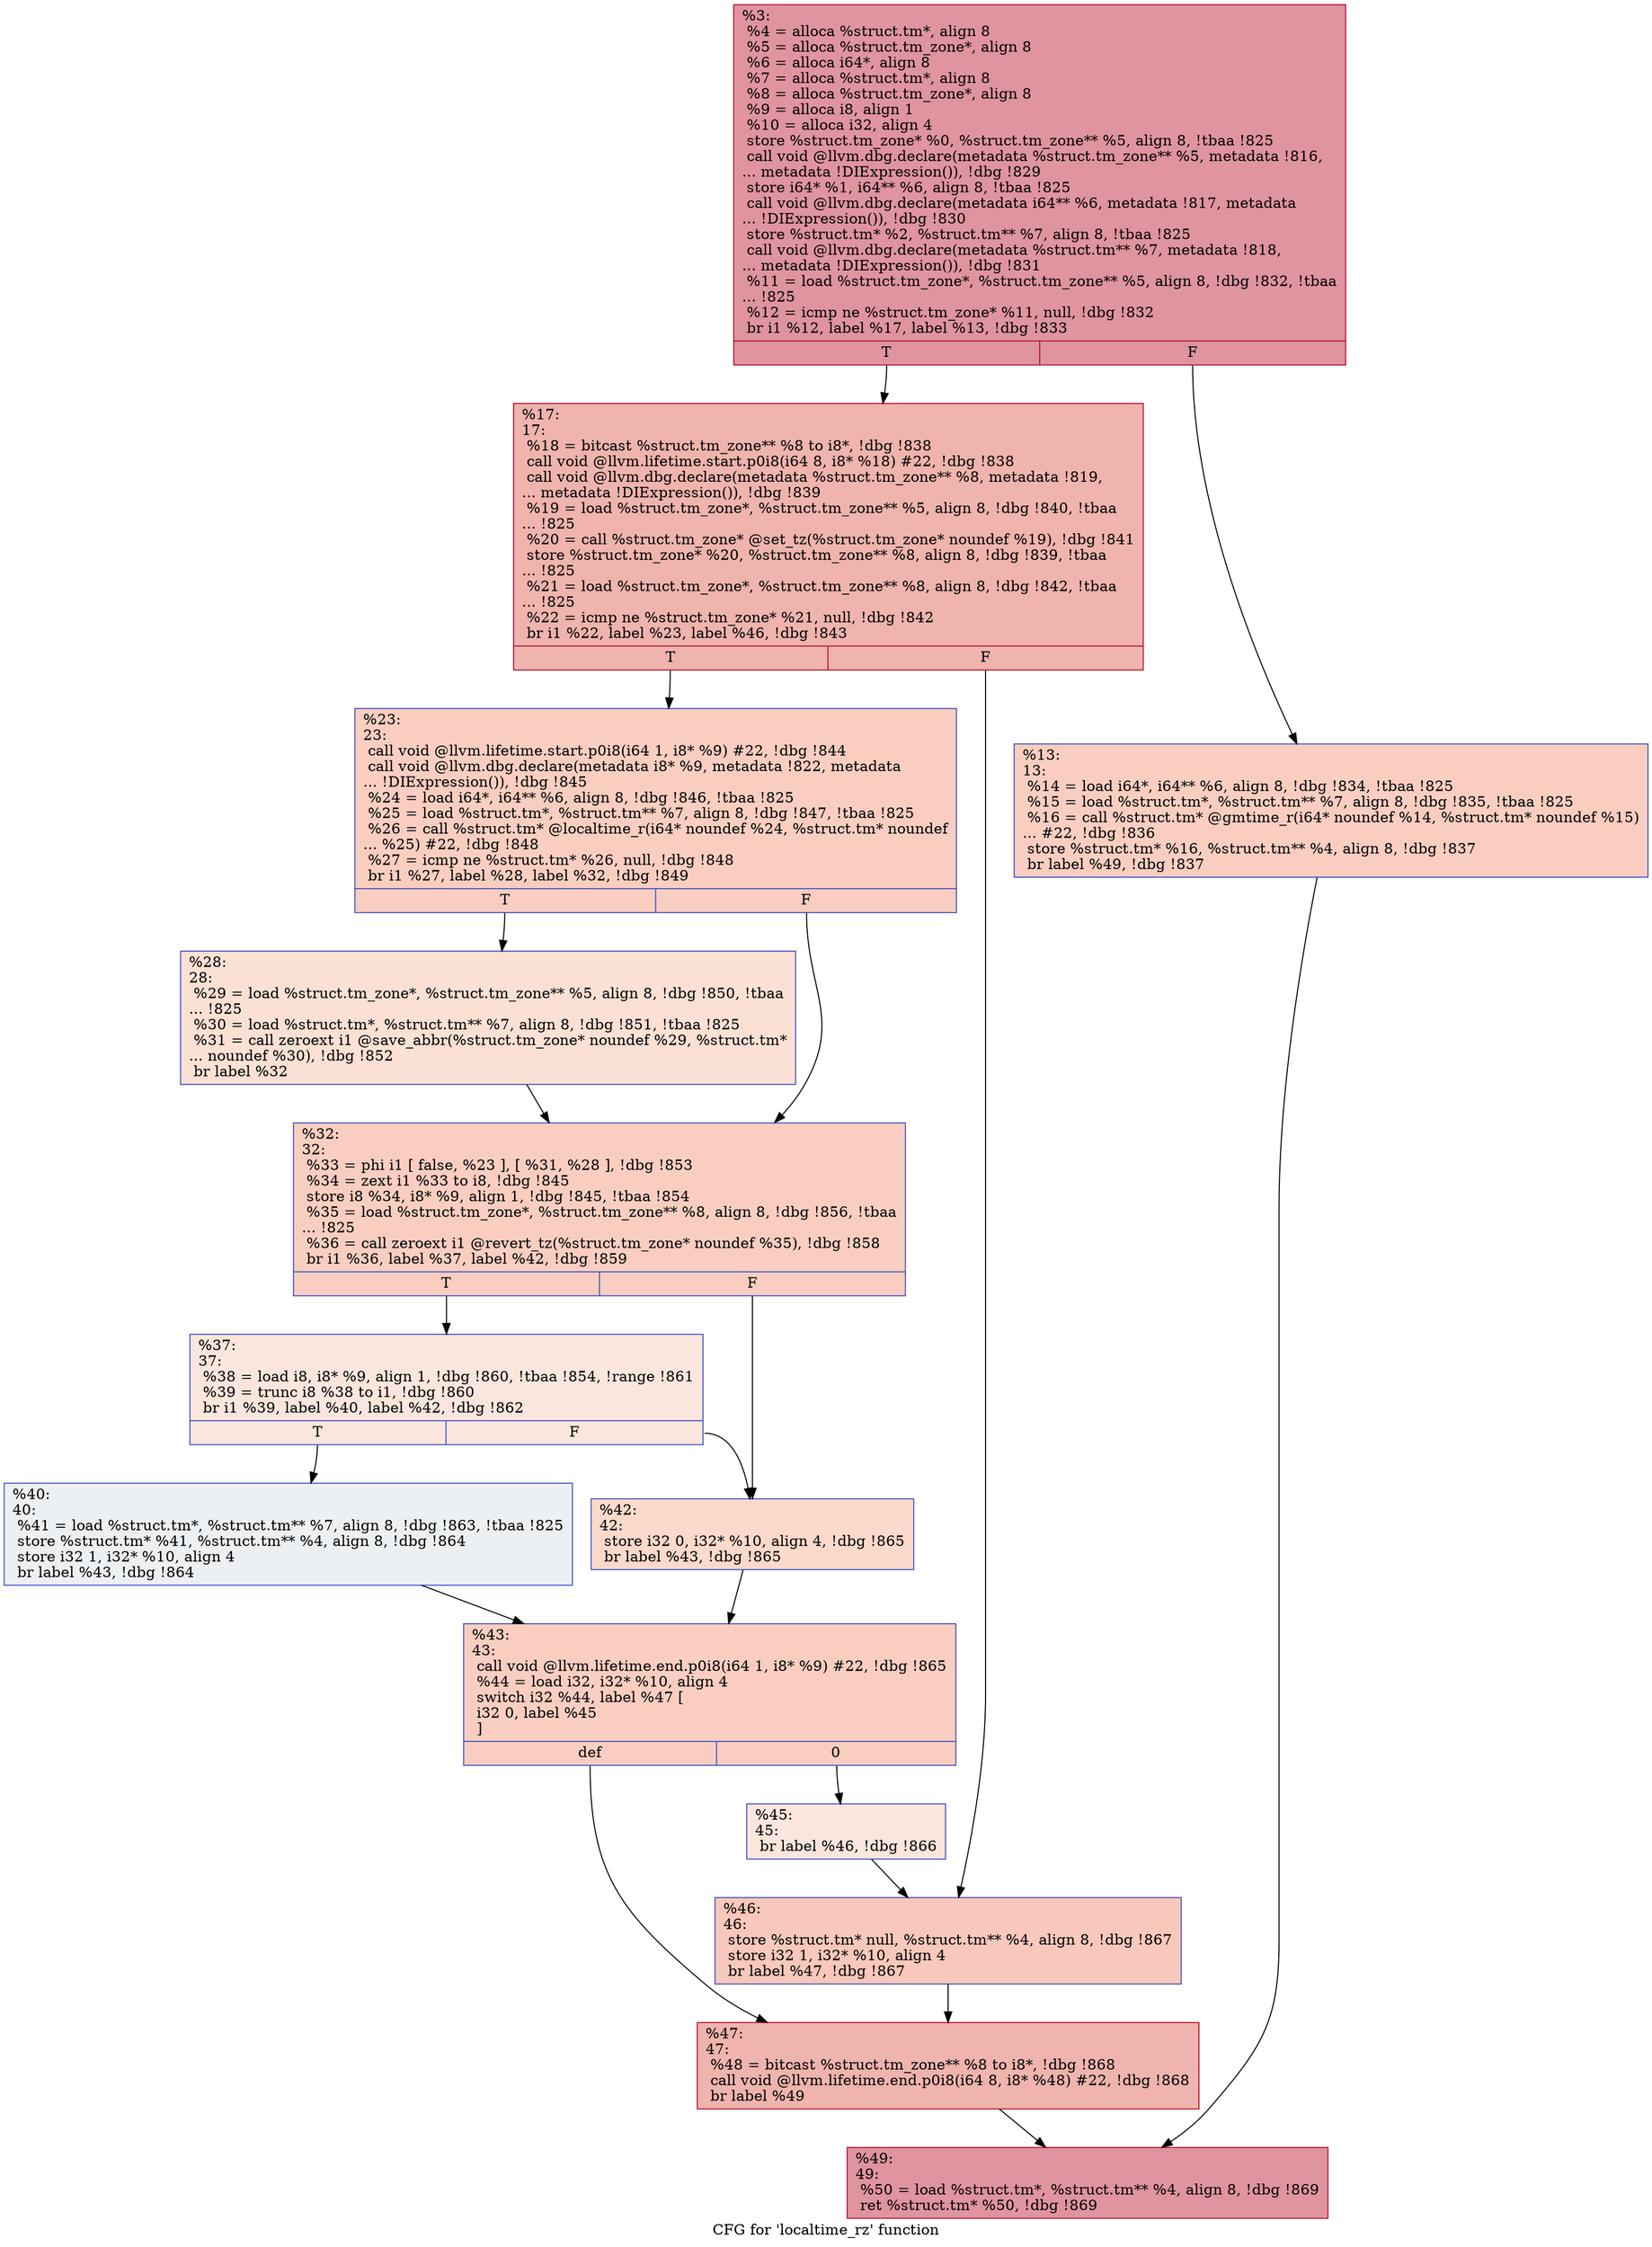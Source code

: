 digraph "CFG for 'localtime_rz' function" {
	label="CFG for 'localtime_rz' function";

	Node0x26eeef0 [shape=record,color="#b70d28ff", style=filled, fillcolor="#b70d2870",label="{%3:\l  %4 = alloca %struct.tm*, align 8\l  %5 = alloca %struct.tm_zone*, align 8\l  %6 = alloca i64*, align 8\l  %7 = alloca %struct.tm*, align 8\l  %8 = alloca %struct.tm_zone*, align 8\l  %9 = alloca i8, align 1\l  %10 = alloca i32, align 4\l  store %struct.tm_zone* %0, %struct.tm_zone** %5, align 8, !tbaa !825\l  call void @llvm.dbg.declare(metadata %struct.tm_zone** %5, metadata !816,\l... metadata !DIExpression()), !dbg !829\l  store i64* %1, i64** %6, align 8, !tbaa !825\l  call void @llvm.dbg.declare(metadata i64** %6, metadata !817, metadata\l... !DIExpression()), !dbg !830\l  store %struct.tm* %2, %struct.tm** %7, align 8, !tbaa !825\l  call void @llvm.dbg.declare(metadata %struct.tm** %7, metadata !818,\l... metadata !DIExpression()), !dbg !831\l  %11 = load %struct.tm_zone*, %struct.tm_zone** %5, align 8, !dbg !832, !tbaa\l... !825\l  %12 = icmp ne %struct.tm_zone* %11, null, !dbg !832\l  br i1 %12, label %17, label %13, !dbg !833\l|{<s0>T|<s1>F}}"];
	Node0x26eeef0:s0 -> Node0x26ef010;
	Node0x26eeef0:s1 -> Node0x26eefc0;
	Node0x26eefc0 [shape=record,color="#3d50c3ff", style=filled, fillcolor="#f2907270",label="{%13:\l13:                                               \l  %14 = load i64*, i64** %6, align 8, !dbg !834, !tbaa !825\l  %15 = load %struct.tm*, %struct.tm** %7, align 8, !dbg !835, !tbaa !825\l  %16 = call %struct.tm* @gmtime_r(i64* noundef %14, %struct.tm* noundef %15)\l... #22, !dbg !836\l  store %struct.tm* %16, %struct.tm** %4, align 8, !dbg !837\l  br label %49, !dbg !837\l}"];
	Node0x26eefc0 -> Node0x26ef380;
	Node0x26ef010 [shape=record,color="#b70d28ff", style=filled, fillcolor="#d8564670",label="{%17:\l17:                                               \l  %18 = bitcast %struct.tm_zone** %8 to i8*, !dbg !838\l  call void @llvm.lifetime.start.p0i8(i64 8, i8* %18) #22, !dbg !838\l  call void @llvm.dbg.declare(metadata %struct.tm_zone** %8, metadata !819,\l... metadata !DIExpression()), !dbg !839\l  %19 = load %struct.tm_zone*, %struct.tm_zone** %5, align 8, !dbg !840, !tbaa\l... !825\l  %20 = call %struct.tm_zone* @set_tz(%struct.tm_zone* noundef %19), !dbg !841\l  store %struct.tm_zone* %20, %struct.tm_zone** %8, align 8, !dbg !839, !tbaa\l... !825\l  %21 = load %struct.tm_zone*, %struct.tm_zone** %8, align 8, !dbg !842, !tbaa\l... !825\l  %22 = icmp ne %struct.tm_zone* %21, null, !dbg !842\l  br i1 %22, label %23, label %46, !dbg !843\l|{<s0>T|<s1>F}}"];
	Node0x26ef010:s0 -> Node0x26ef060;
	Node0x26ef010:s1 -> Node0x26ef2e0;
	Node0x26ef060 [shape=record,color="#3d50c3ff", style=filled, fillcolor="#f2907270",label="{%23:\l23:                                               \l  call void @llvm.lifetime.start.p0i8(i64 1, i8* %9) #22, !dbg !844\l  call void @llvm.dbg.declare(metadata i8* %9, metadata !822, metadata\l... !DIExpression()), !dbg !845\l  %24 = load i64*, i64** %6, align 8, !dbg !846, !tbaa !825\l  %25 = load %struct.tm*, %struct.tm** %7, align 8, !dbg !847, !tbaa !825\l  %26 = call %struct.tm* @localtime_r(i64* noundef %24, %struct.tm* noundef\l... %25) #22, !dbg !848\l  %27 = icmp ne %struct.tm* %26, null, !dbg !848\l  br i1 %27, label %28, label %32, !dbg !849\l|{<s0>T|<s1>F}}"];
	Node0x26ef060:s0 -> Node0x26ef0b0;
	Node0x26ef060:s1 -> Node0x26ef100;
	Node0x26ef0b0 [shape=record,color="#3d50c3ff", style=filled, fillcolor="#f7b99e70",label="{%28:\l28:                                               \l  %29 = load %struct.tm_zone*, %struct.tm_zone** %5, align 8, !dbg !850, !tbaa\l... !825\l  %30 = load %struct.tm*, %struct.tm** %7, align 8, !dbg !851, !tbaa !825\l  %31 = call zeroext i1 @save_abbr(%struct.tm_zone* noundef %29, %struct.tm*\l... noundef %30), !dbg !852\l  br label %32\l}"];
	Node0x26ef0b0 -> Node0x26ef100;
	Node0x26ef100 [shape=record,color="#3d50c3ff", style=filled, fillcolor="#f2907270",label="{%32:\l32:                                               \l  %33 = phi i1 [ false, %23 ], [ %31, %28 ], !dbg !853\l  %34 = zext i1 %33 to i8, !dbg !845\l  store i8 %34, i8* %9, align 1, !dbg !845, !tbaa !854\l  %35 = load %struct.tm_zone*, %struct.tm_zone** %8, align 8, !dbg !856, !tbaa\l... !825\l  %36 = call zeroext i1 @revert_tz(%struct.tm_zone* noundef %35), !dbg !858\l  br i1 %36, label %37, label %42, !dbg !859\l|{<s0>T|<s1>F}}"];
	Node0x26ef100:s0 -> Node0x26ef150;
	Node0x26ef100:s1 -> Node0x26ef1f0;
	Node0x26ef150 [shape=record,color="#3d50c3ff", style=filled, fillcolor="#f3c7b170",label="{%37:\l37:                                               \l  %38 = load i8, i8* %9, align 1, !dbg !860, !tbaa !854, !range !861\l  %39 = trunc i8 %38 to i1, !dbg !860\l  br i1 %39, label %40, label %42, !dbg !862\l|{<s0>T|<s1>F}}"];
	Node0x26ef150:s0 -> Node0x26ef1a0;
	Node0x26ef150:s1 -> Node0x26ef1f0;
	Node0x26ef1a0 [shape=record,color="#3d50c3ff", style=filled, fillcolor="#d6dce470",label="{%40:\l40:                                               \l  %41 = load %struct.tm*, %struct.tm** %7, align 8, !dbg !863, !tbaa !825\l  store %struct.tm* %41, %struct.tm** %4, align 8, !dbg !864\l  store i32 1, i32* %10, align 4\l  br label %43, !dbg !864\l}"];
	Node0x26ef1a0 -> Node0x26ef240;
	Node0x26ef1f0 [shape=record,color="#3d50c3ff", style=filled, fillcolor="#f7a88970",label="{%42:\l42:                                               \l  store i32 0, i32* %10, align 4, !dbg !865\l  br label %43, !dbg !865\l}"];
	Node0x26ef1f0 -> Node0x26ef240;
	Node0x26ef240 [shape=record,color="#3d50c3ff", style=filled, fillcolor="#f2907270",label="{%43:\l43:                                               \l  call void @llvm.lifetime.end.p0i8(i64 1, i8* %9) #22, !dbg !865\l  %44 = load i32, i32* %10, align 4\l  switch i32 %44, label %47 [\l    i32 0, label %45\l  ]\l|{<s0>def|<s1>0}}"];
	Node0x26ef240:s0 -> Node0x26ef330;
	Node0x26ef240:s1 -> Node0x26ef290;
	Node0x26ef290 [shape=record,color="#3d50c3ff", style=filled, fillcolor="#f3c7b170",label="{%45:\l45:                                               \l  br label %46, !dbg !866\l}"];
	Node0x26ef290 -> Node0x26ef2e0;
	Node0x26ef2e0 [shape=record,color="#3d50c3ff", style=filled, fillcolor="#ed836670",label="{%46:\l46:                                               \l  store %struct.tm* null, %struct.tm** %4, align 8, !dbg !867\l  store i32 1, i32* %10, align 4\l  br label %47, !dbg !867\l}"];
	Node0x26ef2e0 -> Node0x26ef330;
	Node0x26ef330 [shape=record,color="#b70d28ff", style=filled, fillcolor="#d8564670",label="{%47:\l47:                                               \l  %48 = bitcast %struct.tm_zone** %8 to i8*, !dbg !868\l  call void @llvm.lifetime.end.p0i8(i64 8, i8* %48) #22, !dbg !868\l  br label %49\l}"];
	Node0x26ef330 -> Node0x26ef380;
	Node0x26ef380 [shape=record,color="#b70d28ff", style=filled, fillcolor="#b70d2870",label="{%49:\l49:                                               \l  %50 = load %struct.tm*, %struct.tm** %4, align 8, !dbg !869\l  ret %struct.tm* %50, !dbg !869\l}"];
}
